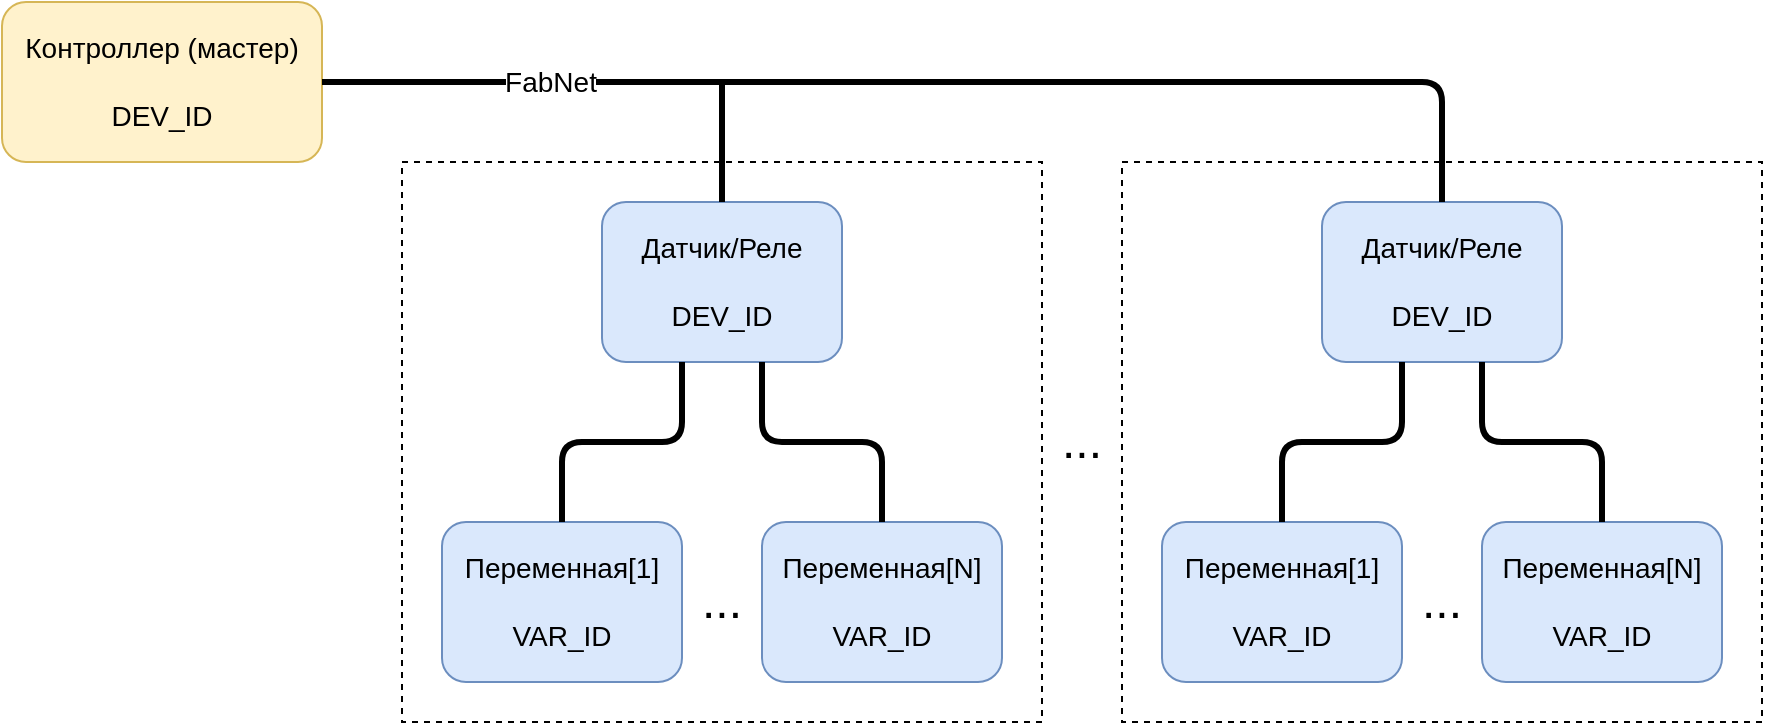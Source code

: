 <mxfile version="24.2.2" type="device" pages="2">
  <diagram name="NetSttructure" id="1Kk5zWK_wHWnfTHdsw4k">
    <mxGraphModel dx="2153" dy="1170" grid="1" gridSize="10" guides="1" tooltips="1" connect="1" arrows="1" fold="1" page="1" pageScale="1" pageWidth="2800" pageHeight="1400" math="0" shadow="0">
      <root>
        <mxCell id="0" />
        <mxCell id="1" parent="0" />
        <mxCell id="nSI3rGIewNYcZLteV0N4-82" value="" style="rounded=0;whiteSpace=wrap;html=1;dashed=1;" vertex="1" parent="1">
          <mxGeometry x="780" y="420" width="320" height="280" as="geometry" />
        </mxCell>
        <mxCell id="nSI3rGIewNYcZLteV0N4-81" value="" style="rounded=0;whiteSpace=wrap;html=1;dashed=1;" vertex="1" parent="1">
          <mxGeometry x="420" y="420" width="320" height="280" as="geometry" />
        </mxCell>
        <mxCell id="nSI3rGIewNYcZLteV0N4-35" value="Контроллер (мастер)&lt;div style=&quot;font-size: 14px;&quot;&gt;&lt;br style=&quot;font-size: 14px;&quot;&gt;&lt;/div&gt;&lt;div style=&quot;font-size: 14px;&quot;&gt;DEV_ID&lt;/div&gt;" style="rounded=1;whiteSpace=wrap;html=1;fillColor=#fff2cc;strokeColor=#d6b656;fontSize=14;" vertex="1" parent="1">
          <mxGeometry x="220" y="340" width="160" height="80" as="geometry" />
        </mxCell>
        <mxCell id="nSI3rGIewNYcZLteV0N4-36" value="Датчик/Реле&lt;div style=&quot;font-size: 14px;&quot;&gt;&lt;br style=&quot;font-size: 14px;&quot;&gt;&lt;div style=&quot;font-size: 14px;&quot;&gt;DEV_ID&lt;/div&gt;&lt;/div&gt;" style="rounded=1;whiteSpace=wrap;html=1;fillColor=#dae8fc;strokeColor=#6c8ebf;fontSize=14;" vertex="1" parent="1">
          <mxGeometry x="520" y="440" width="120" height="80" as="geometry" />
        </mxCell>
        <mxCell id="nSI3rGIewNYcZLteV0N4-37" value="Переменная[1]&lt;div style=&quot;font-size: 14px;&quot;&gt;&lt;br style=&quot;font-size: 14px;&quot;&gt;&lt;div style=&quot;font-size: 14px;&quot;&gt;VAR_ID&lt;/div&gt;&lt;/div&gt;" style="rounded=1;whiteSpace=wrap;html=1;fillColor=#dae8fc;strokeColor=#6c8ebf;fontSize=14;" vertex="1" parent="1">
          <mxGeometry x="440" y="600" width="120" height="80" as="geometry" />
        </mxCell>
        <mxCell id="nSI3rGIewNYcZLteV0N4-38" value="Переменная[N]&lt;div style=&quot;font-size: 14px;&quot;&gt;&lt;br style=&quot;font-size: 14px;&quot;&gt;&lt;/div&gt;&lt;div style=&quot;font-size: 14px;&quot;&gt;VAR_ID&lt;/div&gt;" style="rounded=1;whiteSpace=wrap;html=1;fillColor=#dae8fc;strokeColor=#6c8ebf;fontSize=14;" vertex="1" parent="1">
          <mxGeometry x="600" y="600" width="120" height="80" as="geometry" />
        </mxCell>
        <mxCell id="nSI3rGIewNYcZLteV0N4-39" value="" style="endArrow=none;html=1;rounded=1;exitX=0.5;exitY=0;exitDx=0;exitDy=0;curved=0;strokeWidth=3;" edge="1" parent="1" source="nSI3rGIewNYcZLteV0N4-37">
          <mxGeometry width="50" height="50" relative="1" as="geometry">
            <mxPoint x="510" y="570" as="sourcePoint" />
            <mxPoint x="560" y="520" as="targetPoint" />
            <Array as="points">
              <mxPoint x="500" y="560" />
              <mxPoint x="560" y="560" />
            </Array>
          </mxGeometry>
        </mxCell>
        <mxCell id="nSI3rGIewNYcZLteV0N4-40" value="..." style="text;html=1;align=center;verticalAlign=middle;whiteSpace=wrap;rounded=0;fontSize=24;" vertex="1" parent="1">
          <mxGeometry x="560" y="600" width="40" height="80" as="geometry" />
        </mxCell>
        <mxCell id="nSI3rGIewNYcZLteV0N4-42" value="" style="endArrow=none;html=1;rounded=1;exitX=0.5;exitY=0;exitDx=0;exitDy=0;curved=0;strokeWidth=3;" edge="1" parent="1" source="nSI3rGIewNYcZLteV0N4-38">
          <mxGeometry width="50" height="50" relative="1" as="geometry">
            <mxPoint x="540" y="600" as="sourcePoint" />
            <mxPoint x="600" y="520" as="targetPoint" />
            <Array as="points">
              <mxPoint x="660" y="560" />
              <mxPoint x="600" y="560" />
            </Array>
          </mxGeometry>
        </mxCell>
        <mxCell id="nSI3rGIewNYcZLteV0N4-43" value="Датчик/Реле&lt;div style=&quot;font-size: 14px;&quot;&gt;&lt;br style=&quot;font-size: 14px;&quot;&gt;&lt;div style=&quot;font-size: 14px;&quot;&gt;DEV_ID&lt;/div&gt;&lt;/div&gt;" style="rounded=1;whiteSpace=wrap;html=1;fillColor=#dae8fc;strokeColor=#6c8ebf;fontSize=14;" vertex="1" parent="1">
          <mxGeometry x="880" y="440" width="120" height="80" as="geometry" />
        </mxCell>
        <mxCell id="nSI3rGIewNYcZLteV0N4-44" value="Переменная[1]&lt;div style=&quot;font-size: 14px;&quot;&gt;&lt;br style=&quot;font-size: 14px;&quot;&gt;&lt;div style=&quot;font-size: 14px;&quot;&gt;VAR_ID&lt;/div&gt;&lt;/div&gt;" style="rounded=1;whiteSpace=wrap;html=1;fillColor=#dae8fc;strokeColor=#6c8ebf;fontSize=14;" vertex="1" parent="1">
          <mxGeometry x="800" y="600" width="120" height="80" as="geometry" />
        </mxCell>
        <mxCell id="nSI3rGIewNYcZLteV0N4-45" value="Переменная[N]&lt;div style=&quot;font-size: 14px;&quot;&gt;&lt;br style=&quot;font-size: 14px;&quot;&gt;&lt;/div&gt;&lt;div style=&quot;font-size: 14px;&quot;&gt;VAR_ID&lt;/div&gt;" style="rounded=1;whiteSpace=wrap;html=1;fillColor=#dae8fc;strokeColor=#6c8ebf;fontSize=14;" vertex="1" parent="1">
          <mxGeometry x="960" y="600" width="120" height="80" as="geometry" />
        </mxCell>
        <mxCell id="nSI3rGIewNYcZLteV0N4-46" value="" style="endArrow=none;html=1;rounded=1;exitX=0.5;exitY=0;exitDx=0;exitDy=0;curved=0;strokeWidth=3;" edge="1" parent="1" source="nSI3rGIewNYcZLteV0N4-44">
          <mxGeometry width="50" height="50" relative="1" as="geometry">
            <mxPoint x="870" y="570" as="sourcePoint" />
            <mxPoint x="920" y="520" as="targetPoint" />
            <Array as="points">
              <mxPoint x="860" y="560" />
              <mxPoint x="920" y="560" />
            </Array>
          </mxGeometry>
        </mxCell>
        <mxCell id="nSI3rGIewNYcZLteV0N4-47" value="..." style="text;html=1;align=center;verticalAlign=middle;whiteSpace=wrap;rounded=0;fontSize=24;" vertex="1" parent="1">
          <mxGeometry x="920" y="600" width="40" height="80" as="geometry" />
        </mxCell>
        <mxCell id="nSI3rGIewNYcZLteV0N4-48" value="" style="endArrow=none;html=1;rounded=1;exitX=0.5;exitY=0;exitDx=0;exitDy=0;curved=0;strokeWidth=3;" edge="1" parent="1" source="nSI3rGIewNYcZLteV0N4-45">
          <mxGeometry width="50" height="50" relative="1" as="geometry">
            <mxPoint x="900" y="600" as="sourcePoint" />
            <mxPoint x="960" y="520" as="targetPoint" />
            <Array as="points">
              <mxPoint x="1020" y="560" />
              <mxPoint x="960" y="560" />
            </Array>
          </mxGeometry>
        </mxCell>
        <mxCell id="nSI3rGIewNYcZLteV0N4-49" value="..." style="text;html=1;align=center;verticalAlign=middle;whiteSpace=wrap;rounded=0;fontSize=24;" vertex="1" parent="1">
          <mxGeometry x="740" y="420" width="40" height="280" as="geometry" />
        </mxCell>
        <mxCell id="nSI3rGIewNYcZLteV0N4-50" value="FabNet" style="endArrow=none;html=1;rounded=1;entryX=0.5;entryY=0;entryDx=0;entryDy=0;curved=0;strokeWidth=3;exitX=1;exitY=0.5;exitDx=0;exitDy=0;fontSize=14;" edge="1" parent="1" source="nSI3rGIewNYcZLteV0N4-35" target="nSI3rGIewNYcZLteV0N4-43">
          <mxGeometry x="-0.633" width="50" height="50" relative="1" as="geometry">
            <mxPoint x="400" y="400" as="sourcePoint" />
            <mxPoint x="450" y="350" as="targetPoint" />
            <Array as="points">
              <mxPoint x="940" y="380" />
            </Array>
            <mxPoint as="offset" />
          </mxGeometry>
        </mxCell>
        <mxCell id="nSI3rGIewNYcZLteV0N4-51" value="" style="endArrow=none;html=1;rounded=0;exitX=0.5;exitY=0;exitDx=0;exitDy=0;strokeWidth=3;" edge="1" parent="1" source="nSI3rGIewNYcZLteV0N4-36">
          <mxGeometry width="50" height="50" relative="1" as="geometry">
            <mxPoint x="530" y="450" as="sourcePoint" />
            <mxPoint x="580" y="380" as="targetPoint" />
          </mxGeometry>
        </mxCell>
      </root>
    </mxGraphModel>
  </diagram>
  <diagram id="reqIvKCLOOgjiiPkU7XW" name="TypicalSetup">
    <mxGraphModel dx="1148" dy="624" grid="1" gridSize="10" guides="1" tooltips="1" connect="1" arrows="1" fold="1" page="1" pageScale="1" pageWidth="2800" pageHeight="1400" math="0" shadow="0">
      <root>
        <mxCell id="0" />
        <mxCell id="1" parent="0" />
        <mxCell id="fRSqvVm9QSkOIeQrpSsA-1" value="" style="rounded=0;whiteSpace=wrap;html=1;" vertex="1" parent="1">
          <mxGeometry x="520" y="900" width="190" height="60" as="geometry" />
        </mxCell>
        <mxCell id="fRSqvVm9QSkOIeQrpSsA-2" value="" style="ellipse;whiteSpace=wrap;html=1;aspect=fixed;" vertex="1" parent="1">
          <mxGeometry x="530" y="920" width="20" height="20" as="geometry" />
        </mxCell>
        <mxCell id="fRSqvVm9QSkOIeQrpSsA-3" value="" style="ellipse;whiteSpace=wrap;html=1;aspect=fixed;" vertex="1" parent="1">
          <mxGeometry x="560" y="920" width="20" height="20" as="geometry" />
        </mxCell>
        <mxCell id="fRSqvVm9QSkOIeQrpSsA-4" value="" style="ellipse;whiteSpace=wrap;html=1;aspect=fixed;" vertex="1" parent="1">
          <mxGeometry x="590" y="920" width="20" height="20" as="geometry" />
        </mxCell>
        <mxCell id="fRSqvVm9QSkOIeQrpSsA-5" value="" style="ellipse;whiteSpace=wrap;html=1;aspect=fixed;" vertex="1" parent="1">
          <mxGeometry x="620" y="920" width="20" height="20" as="geometry" />
        </mxCell>
        <mxCell id="fRSqvVm9QSkOIeQrpSsA-6" value="" style="ellipse;whiteSpace=wrap;html=1;aspect=fixed;" vertex="1" parent="1">
          <mxGeometry x="650" y="920" width="20" height="20" as="geometry" />
        </mxCell>
        <mxCell id="fRSqvVm9QSkOIeQrpSsA-7" value="" style="ellipse;whiteSpace=wrap;html=1;aspect=fixed;" vertex="1" parent="1">
          <mxGeometry x="680" y="920" width="20" height="20" as="geometry" />
        </mxCell>
        <mxCell id="fRSqvVm9QSkOIeQrpSsA-8" value="" style="rounded=0;whiteSpace=wrap;html=1;" vertex="1" parent="1">
          <mxGeometry x="520" y="870" width="190" height="30" as="geometry" />
        </mxCell>
        <mxCell id="fRSqvVm9QSkOIeQrpSsA-9" value="" style="rounded=0;whiteSpace=wrap;html=1;" vertex="1" parent="1">
          <mxGeometry x="520" y="560" width="190" height="60" as="geometry" />
        </mxCell>
        <mxCell id="fRSqvVm9QSkOIeQrpSsA-10" value="" style="ellipse;whiteSpace=wrap;html=1;aspect=fixed;" vertex="1" parent="1">
          <mxGeometry x="530" y="580" width="20" height="20" as="geometry" />
        </mxCell>
        <mxCell id="fRSqvVm9QSkOIeQrpSsA-11" value="" style="ellipse;whiteSpace=wrap;html=1;aspect=fixed;" vertex="1" parent="1">
          <mxGeometry x="560" y="580" width="20" height="20" as="geometry" />
        </mxCell>
        <mxCell id="fRSqvVm9QSkOIeQrpSsA-12" value="" style="ellipse;whiteSpace=wrap;html=1;aspect=fixed;" vertex="1" parent="1">
          <mxGeometry x="590" y="580" width="20" height="20" as="geometry" />
        </mxCell>
        <mxCell id="fRSqvVm9QSkOIeQrpSsA-13" value="" style="ellipse;whiteSpace=wrap;html=1;aspect=fixed;" vertex="1" parent="1">
          <mxGeometry x="620" y="580" width="20" height="20" as="geometry" />
        </mxCell>
        <mxCell id="fRSqvVm9QSkOIeQrpSsA-14" value="" style="ellipse;whiteSpace=wrap;html=1;aspect=fixed;" vertex="1" parent="1">
          <mxGeometry x="650" y="580" width="20" height="20" as="geometry" />
        </mxCell>
        <mxCell id="fRSqvVm9QSkOIeQrpSsA-15" value="" style="ellipse;whiteSpace=wrap;html=1;aspect=fixed;" vertex="1" parent="1">
          <mxGeometry x="680" y="580" width="20" height="20" as="geometry" />
        </mxCell>
        <mxCell id="fRSqvVm9QSkOIeQrpSsA-16" value="" style="rounded=0;whiteSpace=wrap;html=1;" vertex="1" parent="1">
          <mxGeometry x="520" y="620" width="190" height="30" as="geometry" />
        </mxCell>
        <mxCell id="fRSqvVm9QSkOIeQrpSsA-17" value="" style="rounded=0;whiteSpace=wrap;html=1;" vertex="1" parent="1">
          <mxGeometry x="520" y="650" width="190" height="220" as="geometry" />
        </mxCell>
        <mxCell id="fRSqvVm9QSkOIeQrpSsA-18" value="" style="ellipse;whiteSpace=wrap;html=1;aspect=fixed;fillColor=#00FF00;strokeColor=#82b366;" vertex="1" parent="1">
          <mxGeometry x="540" y="680" width="20" height="20" as="geometry" />
        </mxCell>
        <mxCell id="fRSqvVm9QSkOIeQrpSsA-19" value="" style="ellipse;whiteSpace=wrap;html=1;aspect=fixed;fillColor=#1A1A1A;" vertex="1" parent="1">
          <mxGeometry x="540" y="820" width="20" height="20" as="geometry" />
        </mxCell>
        <mxCell id="fRSqvVm9QSkOIeQrpSsA-21" value="" style="ellipse;whiteSpace=wrap;html=1;aspect=fixed;fillColor=#00FF00;strokeColor=#82b366;" vertex="1" parent="1">
          <mxGeometry x="540" y="750" width="20" height="20" as="geometry" />
        </mxCell>
        <mxCell id="fRSqvVm9QSkOIeQrpSsA-23" value="" style="rounded=0;whiteSpace=wrap;html=1;" vertex="1" parent="1">
          <mxGeometry x="710" y="900" width="190" height="60" as="geometry" />
        </mxCell>
        <mxCell id="fRSqvVm9QSkOIeQrpSsA-24" value="" style="ellipse;whiteSpace=wrap;html=1;aspect=fixed;" vertex="1" parent="1">
          <mxGeometry x="720" y="920" width="20" height="20" as="geometry" />
        </mxCell>
        <mxCell id="fRSqvVm9QSkOIeQrpSsA-25" value="" style="ellipse;whiteSpace=wrap;html=1;aspect=fixed;" vertex="1" parent="1">
          <mxGeometry x="750" y="920" width="20" height="20" as="geometry" />
        </mxCell>
        <mxCell id="fRSqvVm9QSkOIeQrpSsA-26" value="" style="ellipse;whiteSpace=wrap;html=1;aspect=fixed;" vertex="1" parent="1">
          <mxGeometry x="780" y="920" width="20" height="20" as="geometry" />
        </mxCell>
        <mxCell id="fRSqvVm9QSkOIeQrpSsA-27" value="" style="ellipse;whiteSpace=wrap;html=1;aspect=fixed;" vertex="1" parent="1">
          <mxGeometry x="810" y="920" width="20" height="20" as="geometry" />
        </mxCell>
        <mxCell id="fRSqvVm9QSkOIeQrpSsA-28" value="" style="ellipse;whiteSpace=wrap;html=1;aspect=fixed;" vertex="1" parent="1">
          <mxGeometry x="840" y="920" width="20" height="20" as="geometry" />
        </mxCell>
        <mxCell id="fRSqvVm9QSkOIeQrpSsA-29" value="" style="ellipse;whiteSpace=wrap;html=1;aspect=fixed;" vertex="1" parent="1">
          <mxGeometry x="870" y="920" width="20" height="20" as="geometry" />
        </mxCell>
        <mxCell id="fRSqvVm9QSkOIeQrpSsA-30" value="" style="rounded=0;whiteSpace=wrap;html=1;" vertex="1" parent="1">
          <mxGeometry x="710" y="870" width="190" height="30" as="geometry" />
        </mxCell>
        <mxCell id="fRSqvVm9QSkOIeQrpSsA-31" value="" style="rounded=0;whiteSpace=wrap;html=1;" vertex="1" parent="1">
          <mxGeometry x="710" y="560" width="190" height="60" as="geometry" />
        </mxCell>
        <mxCell id="fRSqvVm9QSkOIeQrpSsA-32" value="" style="ellipse;whiteSpace=wrap;html=1;aspect=fixed;" vertex="1" parent="1">
          <mxGeometry x="720" y="580" width="20" height="20" as="geometry" />
        </mxCell>
        <mxCell id="fRSqvVm9QSkOIeQrpSsA-33" value="" style="ellipse;whiteSpace=wrap;html=1;aspect=fixed;" vertex="1" parent="1">
          <mxGeometry x="750" y="580" width="20" height="20" as="geometry" />
        </mxCell>
        <mxCell id="fRSqvVm9QSkOIeQrpSsA-34" value="" style="ellipse;whiteSpace=wrap;html=1;aspect=fixed;" vertex="1" parent="1">
          <mxGeometry x="780" y="580" width="20" height="20" as="geometry" />
        </mxCell>
        <mxCell id="fRSqvVm9QSkOIeQrpSsA-35" value="" style="ellipse;whiteSpace=wrap;html=1;aspect=fixed;" vertex="1" parent="1">
          <mxGeometry x="810" y="580" width="20" height="20" as="geometry" />
        </mxCell>
        <mxCell id="fRSqvVm9QSkOIeQrpSsA-36" value="" style="ellipse;whiteSpace=wrap;html=1;aspect=fixed;" vertex="1" parent="1">
          <mxGeometry x="840" y="580" width="20" height="20" as="geometry" />
        </mxCell>
        <mxCell id="fRSqvVm9QSkOIeQrpSsA-37" value="" style="ellipse;whiteSpace=wrap;html=1;aspect=fixed;" vertex="1" parent="1">
          <mxGeometry x="870" y="580" width="20" height="20" as="geometry" />
        </mxCell>
        <mxCell id="fRSqvVm9QSkOIeQrpSsA-38" value="" style="rounded=0;whiteSpace=wrap;html=1;" vertex="1" parent="1">
          <mxGeometry x="710" y="620" width="190" height="30" as="geometry" />
        </mxCell>
        <mxCell id="fRSqvVm9QSkOIeQrpSsA-39" value="" style="rounded=0;whiteSpace=wrap;html=1;" vertex="1" parent="1">
          <mxGeometry x="710" y="650" width="190" height="220" as="geometry" />
        </mxCell>
        <mxCell id="fRSqvVm9QSkOIeQrpSsA-40" value="" style="ellipse;whiteSpace=wrap;html=1;aspect=fixed;fillColor=#00FF00;strokeColor=#82b366;" vertex="1" parent="1">
          <mxGeometry x="730" y="680" width="20" height="20" as="geometry" />
        </mxCell>
        <mxCell id="fRSqvVm9QSkOIeQrpSsA-41" value="" style="ellipse;whiteSpace=wrap;html=1;aspect=fixed;fillColor=#00FF00;strokeColor=#82b366;" vertex="1" parent="1">
          <mxGeometry x="730" y="820" width="20" height="20" as="geometry" />
        </mxCell>
        <mxCell id="fRSqvVm9QSkOIeQrpSsA-42" value="" style="ellipse;whiteSpace=wrap;html=1;aspect=fixed;fillColor=#00FF00;strokeColor=#82b366;" vertex="1" parent="1">
          <mxGeometry x="860" y="820" width="20" height="20" as="geometry" />
        </mxCell>
        <mxCell id="fRSqvVm9QSkOIeQrpSsA-43" value="" style="ellipse;whiteSpace=wrap;html=1;aspect=fixed;fillColor=#00FF00;strokeColor=#82b366;" vertex="1" parent="1">
          <mxGeometry x="730" y="750" width="20" height="20" as="geometry" />
        </mxCell>
        <mxCell id="fRSqvVm9QSkOIeQrpSsA-48" value="Блок реле" style="text;html=1;align=center;verticalAlign=middle;whiteSpace=wrap;rounded=0;fontSize=16;rotation=0;fontStyle=1" vertex="1" parent="1">
          <mxGeometry x="780" y="700" width="120" height="60" as="geometry" />
        </mxCell>
        <mxCell id="fRSqvVm9QSkOIeQrpSsA-49" value="" style="rounded=0;whiteSpace=wrap;html=1;" vertex="1" parent="1">
          <mxGeometry x="330" y="900" width="190" height="60" as="geometry" />
        </mxCell>
        <mxCell id="fRSqvVm9QSkOIeQrpSsA-50" value="" style="ellipse;whiteSpace=wrap;html=1;aspect=fixed;" vertex="1" parent="1">
          <mxGeometry x="340" y="920" width="20" height="20" as="geometry" />
        </mxCell>
        <mxCell id="fRSqvVm9QSkOIeQrpSsA-51" value="" style="ellipse;whiteSpace=wrap;html=1;aspect=fixed;" vertex="1" parent="1">
          <mxGeometry x="370" y="920" width="20" height="20" as="geometry" />
        </mxCell>
        <mxCell id="fRSqvVm9QSkOIeQrpSsA-52" value="" style="ellipse;whiteSpace=wrap;html=1;aspect=fixed;" vertex="1" parent="1">
          <mxGeometry x="400" y="920" width="20" height="20" as="geometry" />
        </mxCell>
        <mxCell id="fRSqvVm9QSkOIeQrpSsA-53" value="" style="ellipse;whiteSpace=wrap;html=1;aspect=fixed;" vertex="1" parent="1">
          <mxGeometry x="430" y="920" width="20" height="20" as="geometry" />
        </mxCell>
        <mxCell id="fRSqvVm9QSkOIeQrpSsA-54" value="" style="ellipse;whiteSpace=wrap;html=1;aspect=fixed;" vertex="1" parent="1">
          <mxGeometry x="460" y="920" width="20" height="20" as="geometry" />
        </mxCell>
        <mxCell id="fRSqvVm9QSkOIeQrpSsA-55" value="" style="ellipse;whiteSpace=wrap;html=1;aspect=fixed;" vertex="1" parent="1">
          <mxGeometry x="490" y="920" width="20" height="20" as="geometry" />
        </mxCell>
        <mxCell id="fRSqvVm9QSkOIeQrpSsA-56" value="" style="rounded=0;whiteSpace=wrap;html=1;" vertex="1" parent="1">
          <mxGeometry x="330" y="870" width="190" height="30" as="geometry" />
        </mxCell>
        <mxCell id="fRSqvVm9QSkOIeQrpSsA-57" value="" style="rounded=0;whiteSpace=wrap;html=1;" vertex="1" parent="1">
          <mxGeometry x="330" y="560" width="190" height="60" as="geometry" />
        </mxCell>
        <mxCell id="fRSqvVm9QSkOIeQrpSsA-58" value="" style="ellipse;whiteSpace=wrap;html=1;aspect=fixed;" vertex="1" parent="1">
          <mxGeometry x="340" y="580" width="20" height="20" as="geometry" />
        </mxCell>
        <mxCell id="fRSqvVm9QSkOIeQrpSsA-59" value="" style="ellipse;whiteSpace=wrap;html=1;aspect=fixed;" vertex="1" parent="1">
          <mxGeometry x="370" y="580" width="20" height="20" as="geometry" />
        </mxCell>
        <mxCell id="fRSqvVm9QSkOIeQrpSsA-60" value="" style="ellipse;whiteSpace=wrap;html=1;aspect=fixed;" vertex="1" parent="1">
          <mxGeometry x="400" y="580" width="20" height="20" as="geometry" />
        </mxCell>
        <mxCell id="fRSqvVm9QSkOIeQrpSsA-61" value="" style="ellipse;whiteSpace=wrap;html=1;aspect=fixed;" vertex="1" parent="1">
          <mxGeometry x="430" y="580" width="20" height="20" as="geometry" />
        </mxCell>
        <mxCell id="fRSqvVm9QSkOIeQrpSsA-62" value="" style="ellipse;whiteSpace=wrap;html=1;aspect=fixed;" vertex="1" parent="1">
          <mxGeometry x="460" y="580" width="20" height="20" as="geometry" />
        </mxCell>
        <mxCell id="fRSqvVm9QSkOIeQrpSsA-63" value="" style="ellipse;whiteSpace=wrap;html=1;aspect=fixed;" vertex="1" parent="1">
          <mxGeometry x="490" y="580" width="20" height="20" as="geometry" />
        </mxCell>
        <mxCell id="fRSqvVm9QSkOIeQrpSsA-64" value="" style="rounded=0;whiteSpace=wrap;html=1;" vertex="1" parent="1">
          <mxGeometry x="330" y="620" width="190" height="30" as="geometry" />
        </mxCell>
        <mxCell id="fRSqvVm9QSkOIeQrpSsA-65" value="" style="rounded=0;whiteSpace=wrap;html=1;" vertex="1" parent="1">
          <mxGeometry x="330" y="650" width="190" height="220" as="geometry" />
        </mxCell>
        <mxCell id="fRSqvVm9QSkOIeQrpSsA-66" value="" style="ellipse;whiteSpace=wrap;html=1;aspect=fixed;fillColor=#00FF00;strokeColor=#82b366;" vertex="1" parent="1">
          <mxGeometry x="350" y="680" width="20" height="20" as="geometry" />
        </mxCell>
        <mxCell id="fRSqvVm9QSkOIeQrpSsA-72" value="" style="rounded=0;whiteSpace=wrap;html=1;" vertex="1" parent="1">
          <mxGeometry x="1190" y="900" width="100" height="60" as="geometry" />
        </mxCell>
        <mxCell id="fRSqvVm9QSkOIeQrpSsA-73" value="" style="ellipse;whiteSpace=wrap;html=1;aspect=fixed;" vertex="1" parent="1">
          <mxGeometry x="1200" y="920" width="20" height="20" as="geometry" />
        </mxCell>
        <mxCell id="fRSqvVm9QSkOIeQrpSsA-74" value="" style="ellipse;whiteSpace=wrap;html=1;aspect=fixed;" vertex="1" parent="1">
          <mxGeometry x="1230" y="920" width="20" height="20" as="geometry" />
        </mxCell>
        <mxCell id="fRSqvVm9QSkOIeQrpSsA-75" value="" style="ellipse;whiteSpace=wrap;html=1;aspect=fixed;" vertex="1" parent="1">
          <mxGeometry x="1260" y="920" width="20" height="20" as="geometry" />
        </mxCell>
        <mxCell id="fRSqvVm9QSkOIeQrpSsA-79" value="" style="rounded=0;whiteSpace=wrap;html=1;" vertex="1" parent="1">
          <mxGeometry x="1190" y="870" width="100" height="30" as="geometry" />
        </mxCell>
        <mxCell id="fRSqvVm9QSkOIeQrpSsA-80" value="" style="rounded=0;whiteSpace=wrap;html=1;" vertex="1" parent="1">
          <mxGeometry x="1190" y="560" width="100" height="60" as="geometry" />
        </mxCell>
        <mxCell id="fRSqvVm9QSkOIeQrpSsA-81" value="" style="ellipse;whiteSpace=wrap;html=1;aspect=fixed;" vertex="1" parent="1">
          <mxGeometry x="1200" y="580" width="20" height="20" as="geometry" />
        </mxCell>
        <mxCell id="fRSqvVm9QSkOIeQrpSsA-82" value="" style="ellipse;whiteSpace=wrap;html=1;aspect=fixed;" vertex="1" parent="1">
          <mxGeometry x="1230" y="580" width="20" height="20" as="geometry" />
        </mxCell>
        <mxCell id="fRSqvVm9QSkOIeQrpSsA-83" value="" style="ellipse;whiteSpace=wrap;html=1;aspect=fixed;" vertex="1" parent="1">
          <mxGeometry x="1260" y="580" width="20" height="20" as="geometry" />
        </mxCell>
        <mxCell id="fRSqvVm9QSkOIeQrpSsA-87" value="" style="rounded=0;whiteSpace=wrap;html=1;" vertex="1" parent="1">
          <mxGeometry x="1190" y="620" width="100" height="30" as="geometry" />
        </mxCell>
        <mxCell id="fRSqvVm9QSkOIeQrpSsA-88" value="" style="rounded=0;whiteSpace=wrap;html=1;" vertex="1" parent="1">
          <mxGeometry x="1190" y="650" width="100" height="220" as="geometry" />
        </mxCell>
        <mxCell id="fRSqvVm9QSkOIeQrpSsA-93" value="Терминатор" style="text;html=1;align=center;verticalAlign=middle;whiteSpace=wrap;rounded=0;fontSize=16;rotation=-90;fontStyle=1" vertex="1" parent="1">
          <mxGeometry x="1130" y="710" width="220" height="100" as="geometry" />
        </mxCell>
        <mxCell id="fRSqvVm9QSkOIeQrpSsA-94" value="Питание" style="text;html=1;align=center;verticalAlign=middle;whiteSpace=wrap;rounded=0;fontSize=12;fontStyle=1" vertex="1" parent="1">
          <mxGeometry x="710" y="650" width="60" height="30" as="geometry" />
        </mxCell>
        <mxCell id="fRSqvVm9QSkOIeQrpSsA-95" value="Сеть" style="text;html=1;align=center;verticalAlign=middle;whiteSpace=wrap;rounded=0;fontSize=12;fontStyle=1" vertex="1" parent="1">
          <mxGeometry x="710" y="715" width="60" height="30" as="geometry" />
        </mxCell>
        <mxCell id="fRSqvVm9QSkOIeQrpSsA-96" value="Реле 1" style="text;html=1;align=center;verticalAlign=middle;whiteSpace=wrap;rounded=0;fontSize=12;fontStyle=1" vertex="1" parent="1">
          <mxGeometry x="710" y="780" width="60" height="40" as="geometry" />
        </mxCell>
        <mxCell id="fRSqvVm9QSkOIeQrpSsA-97" value="Реле 2" style="text;html=1;align=center;verticalAlign=middle;whiteSpace=wrap;rounded=0;fontSize=12;fontStyle=1" vertex="1" parent="1">
          <mxGeometry x="840" y="780" width="60" height="40" as="geometry" />
        </mxCell>
        <mxCell id="fRSqvVm9QSkOIeQrpSsA-98" value="Arduino контроллер" style="text;html=1;align=center;verticalAlign=middle;whiteSpace=wrap;rounded=0;fontSize=16;rotation=0;fontStyle=1" vertex="1" parent="1">
          <mxGeometry x="590" y="700" width="120" height="60" as="geometry" />
        </mxCell>
        <mxCell id="fRSqvVm9QSkOIeQrpSsA-99" value="Питание" style="text;html=1;align=center;verticalAlign=middle;whiteSpace=wrap;rounded=0;fontSize=12;fontStyle=1" vertex="1" parent="1">
          <mxGeometry x="520" y="650" width="60" height="30" as="geometry" />
        </mxCell>
        <mxCell id="fRSqvVm9QSkOIeQrpSsA-100" value="Сеть" style="text;html=1;align=center;verticalAlign=middle;whiteSpace=wrap;rounded=0;fontSize=12;fontStyle=1" vertex="1" parent="1">
          <mxGeometry x="520" y="715" width="60" height="30" as="geometry" />
        </mxCell>
        <mxCell id="fRSqvVm9QSkOIeQrpSsA-101" value="Сброс" style="text;html=1;align=center;verticalAlign=middle;whiteSpace=wrap;rounded=0;fontSize=12;fontStyle=1" vertex="1" parent="1">
          <mxGeometry x="520" y="780" width="60" height="40" as="geometry" />
        </mxCell>
        <mxCell id="fRSqvVm9QSkOIeQrpSsA-102" value="Питание" style="text;html=1;align=center;verticalAlign=middle;whiteSpace=wrap;rounded=0;fontSize=12;fontStyle=1" vertex="1" parent="1">
          <mxGeometry x="330" y="650" width="60" height="30" as="geometry" />
        </mxCell>
        <mxCell id="fRSqvVm9QSkOIeQrpSsA-103" value="Блок питания" style="text;html=1;align=center;verticalAlign=middle;whiteSpace=wrap;rounded=0;fontSize=16;rotation=0;fontStyle=1" vertex="1" parent="1">
          <mxGeometry x="400" y="700" width="120" height="60" as="geometry" />
        </mxCell>
        <mxCell id="fRSqvVm9QSkOIeQrpSsA-104" value="+12V" style="endArrow=none;html=1;rounded=0;fillColor=#f8cecc;strokeColor=#b85450;strokeWidth=3;fontSize=14;" edge="1" parent="1">
          <mxGeometry width="50" height="50" relative="1" as="geometry">
            <mxPoint x="900" y="709.67" as="sourcePoint" />
            <mxPoint x="1000" y="709.67" as="targetPoint" />
          </mxGeometry>
        </mxCell>
        <mxCell id="fRSqvVm9QSkOIeQrpSsA-105" value="+12V" style="endArrow=none;html=1;rounded=0;fillColor=#f8cecc;strokeColor=#b85450;strokeWidth=3;fontSize=14;" edge="1" parent="1">
          <mxGeometry width="50" height="50" relative="1" as="geometry">
            <mxPoint x="900" y="729.67" as="sourcePoint" />
            <mxPoint x="1000" y="729.67" as="targetPoint" />
          </mxGeometry>
        </mxCell>
        <mxCell id="fRSqvVm9QSkOIeQrpSsA-106" value="RS485_A" style="endArrow=none;html=1;rounded=0;fillColor=#d5e8d4;strokeColor=#82b366;strokeWidth=3;fontSize=14;" edge="1" parent="1">
          <mxGeometry width="50" height="50" relative="1" as="geometry">
            <mxPoint x="900" y="749.67" as="sourcePoint" />
            <mxPoint x="1000" y="749.67" as="targetPoint" />
          </mxGeometry>
        </mxCell>
        <mxCell id="fRSqvVm9QSkOIeQrpSsA-107" value="RS485_B" style="endArrow=none;html=1;rounded=0;fillColor=#d5e8d4;strokeColor=#82b366;strokeWidth=3;fontSize=14;" edge="1" parent="1">
          <mxGeometry width="50" height="50" relative="1" as="geometry">
            <mxPoint x="900" y="769.67" as="sourcePoint" />
            <mxPoint x="1000" y="769.67" as="targetPoint" />
          </mxGeometry>
        </mxCell>
        <mxCell id="fRSqvVm9QSkOIeQrpSsA-108" value="GND" style="endArrow=none;html=1;rounded=0;fillColor=#dae8fc;strokeColor=#6c8ebf;strokeWidth=3;fontSize=14;" edge="1" parent="1">
          <mxGeometry width="50" height="50" relative="1" as="geometry">
            <mxPoint x="900" y="789.67" as="sourcePoint" />
            <mxPoint x="1000" y="789.67" as="targetPoint" />
          </mxGeometry>
        </mxCell>
        <mxCell id="fRSqvVm9QSkOIeQrpSsA-109" value="GND" style="endArrow=none;html=1;rounded=0;fillColor=#dae8fc;strokeColor=#6c8ebf;strokeWidth=3;fontSize=14;" edge="1" parent="1">
          <mxGeometry width="50" height="50" relative="1" as="geometry">
            <mxPoint x="900" y="809.67" as="sourcePoint" />
            <mxPoint x="1000" y="809.67" as="targetPoint" />
          </mxGeometry>
        </mxCell>
        <mxCell id="fRSqvVm9QSkOIeQrpSsA-110" value="" style="rounded=0;whiteSpace=wrap;html=1;" vertex="1" parent="1">
          <mxGeometry x="1000" y="900" width="190" height="60" as="geometry" />
        </mxCell>
        <mxCell id="fRSqvVm9QSkOIeQrpSsA-111" value="" style="ellipse;whiteSpace=wrap;html=1;aspect=fixed;" vertex="1" parent="1">
          <mxGeometry x="1010" y="920" width="20" height="20" as="geometry" />
        </mxCell>
        <mxCell id="fRSqvVm9QSkOIeQrpSsA-112" value="" style="ellipse;whiteSpace=wrap;html=1;aspect=fixed;" vertex="1" parent="1">
          <mxGeometry x="1040" y="920" width="20" height="20" as="geometry" />
        </mxCell>
        <mxCell id="fRSqvVm9QSkOIeQrpSsA-113" value="" style="ellipse;whiteSpace=wrap;html=1;aspect=fixed;" vertex="1" parent="1">
          <mxGeometry x="1070" y="920" width="20" height="20" as="geometry" />
        </mxCell>
        <mxCell id="fRSqvVm9QSkOIeQrpSsA-114" value="" style="ellipse;whiteSpace=wrap;html=1;aspect=fixed;" vertex="1" parent="1">
          <mxGeometry x="1100" y="920" width="20" height="20" as="geometry" />
        </mxCell>
        <mxCell id="fRSqvVm9QSkOIeQrpSsA-115" value="" style="ellipse;whiteSpace=wrap;html=1;aspect=fixed;" vertex="1" parent="1">
          <mxGeometry x="1130" y="920" width="20" height="20" as="geometry" />
        </mxCell>
        <mxCell id="fRSqvVm9QSkOIeQrpSsA-116" value="" style="ellipse;whiteSpace=wrap;html=1;aspect=fixed;" vertex="1" parent="1">
          <mxGeometry x="1160" y="920" width="20" height="20" as="geometry" />
        </mxCell>
        <mxCell id="fRSqvVm9QSkOIeQrpSsA-117" value="" style="rounded=0;whiteSpace=wrap;html=1;" vertex="1" parent="1">
          <mxGeometry x="1000" y="870" width="190" height="30" as="geometry" />
        </mxCell>
        <mxCell id="fRSqvVm9QSkOIeQrpSsA-118" value="" style="rounded=0;whiteSpace=wrap;html=1;" vertex="1" parent="1">
          <mxGeometry x="1000" y="560" width="190" height="60" as="geometry" />
        </mxCell>
        <mxCell id="fRSqvVm9QSkOIeQrpSsA-119" value="" style="ellipse;whiteSpace=wrap;html=1;aspect=fixed;" vertex="1" parent="1">
          <mxGeometry x="1010" y="580" width="20" height="20" as="geometry" />
        </mxCell>
        <mxCell id="fRSqvVm9QSkOIeQrpSsA-120" value="" style="ellipse;whiteSpace=wrap;html=1;aspect=fixed;" vertex="1" parent="1">
          <mxGeometry x="1040" y="580" width="20" height="20" as="geometry" />
        </mxCell>
        <mxCell id="fRSqvVm9QSkOIeQrpSsA-121" value="" style="ellipse;whiteSpace=wrap;html=1;aspect=fixed;" vertex="1" parent="1">
          <mxGeometry x="1070" y="580" width="20" height="20" as="geometry" />
        </mxCell>
        <mxCell id="fRSqvVm9QSkOIeQrpSsA-122" value="" style="ellipse;whiteSpace=wrap;html=1;aspect=fixed;" vertex="1" parent="1">
          <mxGeometry x="1100" y="580" width="20" height="20" as="geometry" />
        </mxCell>
        <mxCell id="fRSqvVm9QSkOIeQrpSsA-123" value="" style="ellipse;whiteSpace=wrap;html=1;aspect=fixed;" vertex="1" parent="1">
          <mxGeometry x="1130" y="580" width="20" height="20" as="geometry" />
        </mxCell>
        <mxCell id="fRSqvVm9QSkOIeQrpSsA-124" value="" style="ellipse;whiteSpace=wrap;html=1;aspect=fixed;" vertex="1" parent="1">
          <mxGeometry x="1160" y="580" width="20" height="20" as="geometry" />
        </mxCell>
        <mxCell id="fRSqvVm9QSkOIeQrpSsA-125" value="" style="rounded=0;whiteSpace=wrap;html=1;" vertex="1" parent="1">
          <mxGeometry x="1000" y="620" width="190" height="30" as="geometry" />
        </mxCell>
        <mxCell id="fRSqvVm9QSkOIeQrpSsA-126" value="" style="rounded=0;whiteSpace=wrap;html=1;" vertex="1" parent="1">
          <mxGeometry x="1000" y="650" width="190" height="220" as="geometry" />
        </mxCell>
        <mxCell id="fRSqvVm9QSkOIeQrpSsA-127" value="" style="ellipse;whiteSpace=wrap;html=1;aspect=fixed;fillColor=#00FF00;strokeColor=#82b366;" vertex="1" parent="1">
          <mxGeometry x="1020" y="680" width="20" height="20" as="geometry" />
        </mxCell>
        <mxCell id="fRSqvVm9QSkOIeQrpSsA-128" value="" style="ellipse;whiteSpace=wrap;html=1;aspect=fixed;fillColor=#00FF00;strokeColor=#82b366;" vertex="1" parent="1">
          <mxGeometry x="1020" y="820" width="20" height="20" as="geometry" />
        </mxCell>
        <mxCell id="fRSqvVm9QSkOIeQrpSsA-129" value="" style="ellipse;whiteSpace=wrap;html=1;aspect=fixed;fillColor=#00FF00;strokeColor=#82b366;" vertex="1" parent="1">
          <mxGeometry x="1150" y="820" width="20" height="20" as="geometry" />
        </mxCell>
        <mxCell id="fRSqvVm9QSkOIeQrpSsA-130" value="" style="ellipse;whiteSpace=wrap;html=1;aspect=fixed;fillColor=#00FF00;strokeColor=#82b366;" vertex="1" parent="1">
          <mxGeometry x="1020" y="750" width="20" height="20" as="geometry" />
        </mxCell>
        <mxCell id="fRSqvVm9QSkOIeQrpSsA-131" value="Блок измерения температуры" style="text;html=1;align=center;verticalAlign=middle;whiteSpace=wrap;rounded=0;fontSize=16;rotation=0;fontStyle=1" vertex="1" parent="1">
          <mxGeometry x="1060" y="700" width="130" height="60" as="geometry" />
        </mxCell>
        <mxCell id="fRSqvVm9QSkOIeQrpSsA-132" value="Питание" style="text;html=1;align=center;verticalAlign=middle;whiteSpace=wrap;rounded=0;fontSize=12;fontStyle=1" vertex="1" parent="1">
          <mxGeometry x="1000" y="650" width="60" height="30" as="geometry" />
        </mxCell>
        <mxCell id="fRSqvVm9QSkOIeQrpSsA-133" value="Сеть" style="text;html=1;align=center;verticalAlign=middle;whiteSpace=wrap;rounded=0;fontSize=12;fontStyle=1" vertex="1" parent="1">
          <mxGeometry x="1000" y="715" width="60" height="30" as="geometry" />
        </mxCell>
        <mxCell id="fRSqvVm9QSkOIeQrpSsA-134" value="Канал 1" style="text;html=1;align=center;verticalAlign=middle;whiteSpace=wrap;rounded=0;fontSize=12;fontStyle=1" vertex="1" parent="1">
          <mxGeometry x="1000" y="780" width="60" height="40" as="geometry" />
        </mxCell>
        <mxCell id="fRSqvVm9QSkOIeQrpSsA-135" value="Канал 2" style="text;html=1;align=center;verticalAlign=middle;whiteSpace=wrap;rounded=0;fontSize=12;fontStyle=1" vertex="1" parent="1">
          <mxGeometry x="1130" y="780" width="60" height="40" as="geometry" />
        </mxCell>
      </root>
    </mxGraphModel>
  </diagram>
</mxfile>
